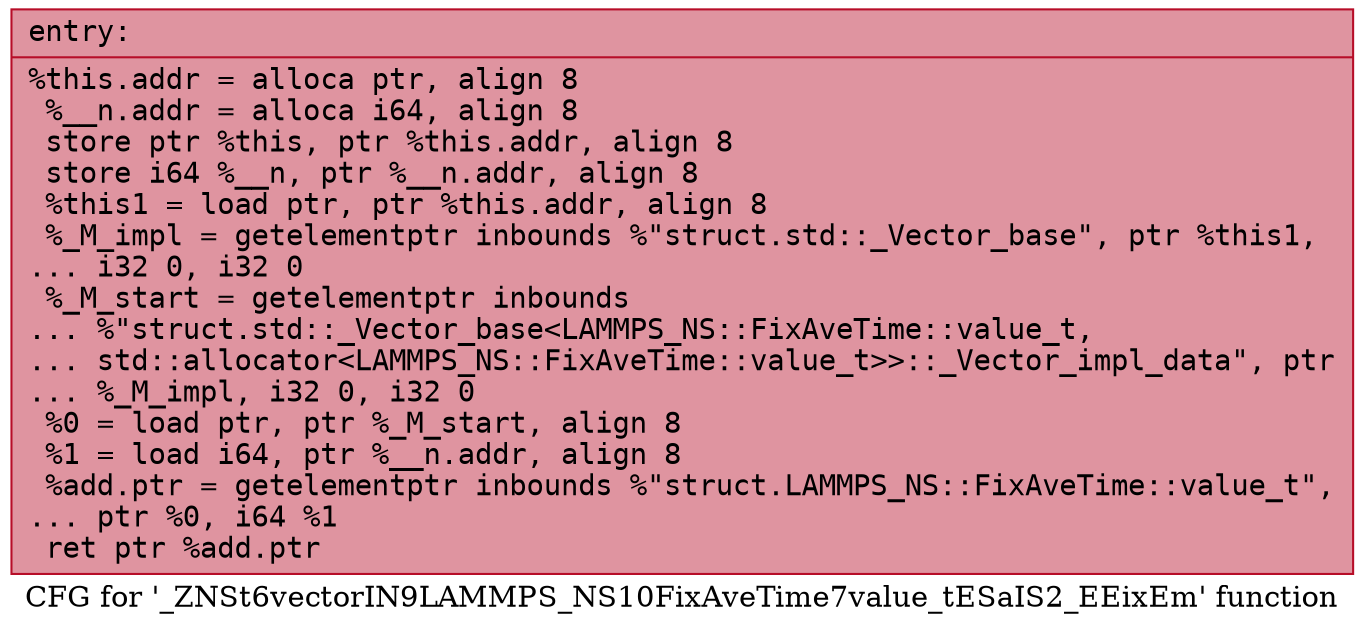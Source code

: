digraph "CFG for '_ZNSt6vectorIN9LAMMPS_NS10FixAveTime7value_tESaIS2_EEixEm' function" {
	label="CFG for '_ZNSt6vectorIN9LAMMPS_NS10FixAveTime7value_tESaIS2_EEixEm' function";

	Node0x560f93b0eaf0 [shape=record,color="#b70d28ff", style=filled, fillcolor="#b70d2870" fontname="Courier",label="{entry:\l|  %this.addr = alloca ptr, align 8\l  %__n.addr = alloca i64, align 8\l  store ptr %this, ptr %this.addr, align 8\l  store i64 %__n, ptr %__n.addr, align 8\l  %this1 = load ptr, ptr %this.addr, align 8\l  %_M_impl = getelementptr inbounds %\"struct.std::_Vector_base\", ptr %this1,\l... i32 0, i32 0\l  %_M_start = getelementptr inbounds\l... %\"struct.std::_Vector_base\<LAMMPS_NS::FixAveTime::value_t,\l... std::allocator\<LAMMPS_NS::FixAveTime::value_t\>\>::_Vector_impl_data\", ptr\l... %_M_impl, i32 0, i32 0\l  %0 = load ptr, ptr %_M_start, align 8\l  %1 = load i64, ptr %__n.addr, align 8\l  %add.ptr = getelementptr inbounds %\"struct.LAMMPS_NS::FixAveTime::value_t\",\l... ptr %0, i64 %1\l  ret ptr %add.ptr\l}"];
}
